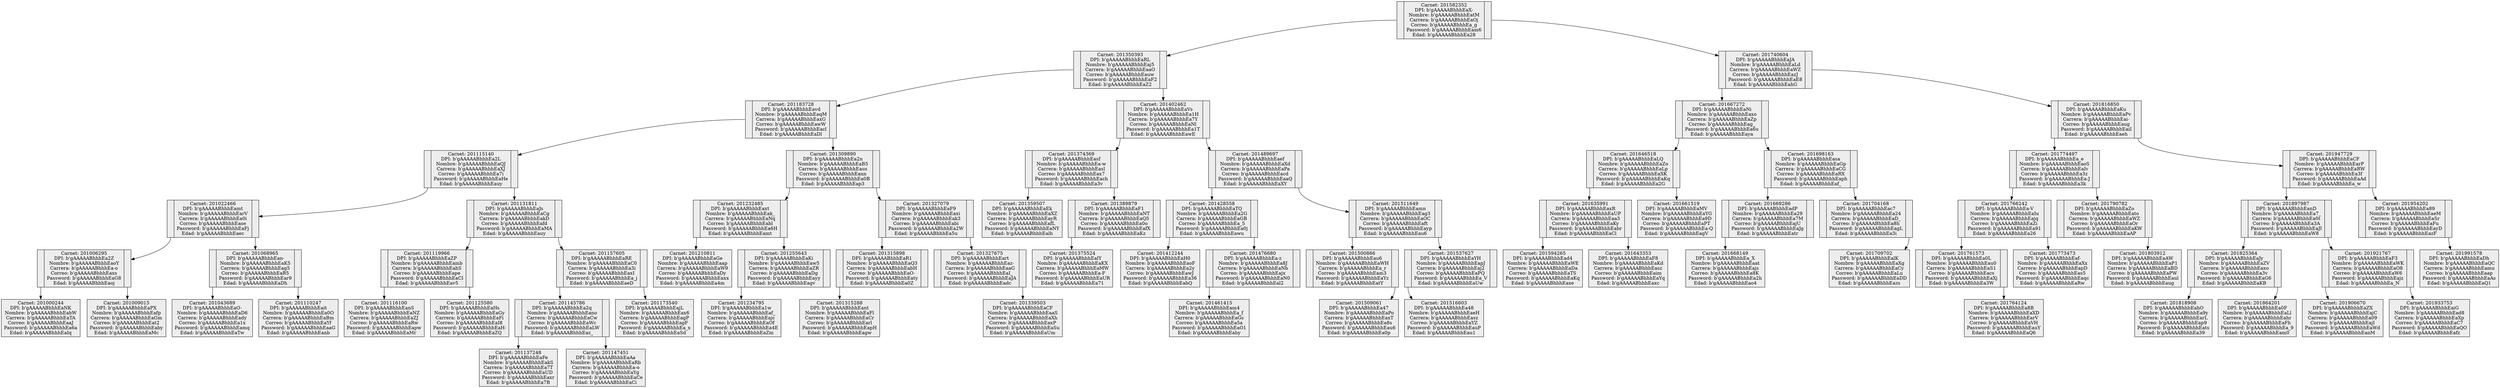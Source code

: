 digraph ThreeEncrypt {
rankdir=TB;
node [shape = record, color=black , style=filled, fillcolor=gray93];
Node201582352[label ="<C0>|Carnet: 201582352\nDPI: b'gAAAAABhhhEaX-\nNombre: b'gAAAAABhhhEatM\nCarrera: b'gAAAAABhhhEaOj\nCorreo: b'gAAAAABhhhEa_g\nPassword: b'gAAAAABhhhEam6\nEdad: b'gAAAAABhhhEa28|<C1>"];
 Node201350393[label ="<C0>|Carnet: 201350393\nDPI: b'gAAAAABhhhEaRL\nNombre: b'gAAAAABhhhEaj5\nCarrera: b'gAAAAABhhhEaaO\nCorreo: b'gAAAAABhhhEauw\nPassword: b'gAAAAABhhhEaF2\nEdad: b'gAAAAABhhhEaZ2|<C1>"];
 Node201183728[label ="<C0>|Carnet: 201183728\nDPI: b'gAAAAABhhhEavd\nNombre: b'gAAAAABhhhEaqM\nCarrera: b'gAAAAABhhhEaxG\nCorreo: b'gAAAAABhhhEawW\nPassword: b'gAAAAABhhhEacl\nEdad: b'gAAAAABhhhEaDl|<C1>"];
 Node201115140[label ="<C0>|Carnet: 201115140\nDPI: b'gAAAAABhhhEa2L\nNombre: b'gAAAAABhhhEaQJ\nCarrera: b'gAAAAABhhhEaXJ\nCorreo: b'gAAAAABhhhEa7i\nPassword: b'gAAAAABhhhEaHe\nEdad: b'gAAAAABhhhEauy|<C1>"];
 Node201022466[label ="<C0>|Carnet: 201022466\nDPI: b'gAAAAABhhhEamt\nNombre: b'gAAAAABhhhEarV\nCarrera: b'gAAAAABhhhEa0i\nCorreo: b'gAAAAABhhhEase\nPassword: b'gAAAAABhhhEaFj\nEdad: b'gAAAAABhhhEaec|<C1>"];
 Node201006295[label ="<C0>|Carnet: 201006295\nDPI: b'gAAAAABhhhEa2Z\nNombre: b'gAAAAABhhhEaoY\nCarrera: b'gAAAAABhhhEa-o\nCorreo: b'gAAAAABhhhEaxs\nPassword: b'gAAAAABhhhEaG8\nEdad: b'gAAAAABhhhEaoj|<C1>"];
 Node201000244[label="Carnet: 201000244\nDPI: b'gAAAAABhhhEaNK\nNombre: b'gAAAAABhhhEabW\nCarrera: b'gAAAAABhhhEaTA\nCorreo: b'gAAAAABhhhEaaJ\nPassword: b'gAAAAABhhhEa6a\nEdad: b'gAAAAABhhhEaIq"];
Node201006295:C0->Node201000244
Node201009015[label="Carnet: 201009015\nDPI: b'gAAAAABhhhEaPX\nNombre: b'gAAAAABhhhEafp\nCarrera: b'gAAAAABhhhEaGm\nCorreo: b'gAAAAABhhhEat2\nPassword: b'gAAAAABhhhEaby\nEdad: b'gAAAAABhhhEaMc"];
Node201006295:C1->Node201009015
Node201022466:C0->Node201006295
Node201068965[label ="<C0>|Carnet: 201068965\nDPI: b'gAAAAABhhhEan-\nNombre: b'gAAAAABhhhEaK5\nCarrera: b'gAAAAABhhhEag5\nCorreo: b'gAAAAABhhhEaR5\nPassword: b'gAAAAABhhhEar9\nEdad: b'gAAAAABhhhEaDh|<C1>"];
 Node201043689[label="Carnet: 201043689\nDPI: b'gAAAAABhhhEaO-\nNombre: b'gAAAAABhhhEaD6\nCarrera: b'gAAAAABhhhEady\nCorreo: b'gAAAAABhhhEa1x\nPassword: b'gAAAAABhhhEamq\nEdad: b'gAAAAABhhhEaTw"];
Node201068965:C0->Node201043689
Node201110247[label="Carnet: 201110247\nDPI: b'gAAAAABhhhEait\nNombre: b'gAAAAABhhhEa0O\nCarrera: b'gAAAAABhhhEaBm\nCorreo: b'gAAAAABhhhEaYf\nPassword: b'gAAAAABhhhEaaG\nEdad: b'gAAAAABhhhEanb"];
Node201068965:C1->Node201110247
Node201022466:C1->Node201068965
Node201115140:C0->Node201022466
Node201131811[label ="<C0>|Carnet: 201131811\nDPI: b'gAAAAABhhhEaJs\nNombre: b'gAAAAABhhhEaCg\nCarrera: b'gAAAAABhhhEakD\nCorreo: b'gAAAAABhhhEafd\nPassword: b'gAAAAABhhhEaMA\nEdad: b'gAAAAABhhhEauy|<C1>"];
 Node201119966[label ="<C0>|Carnet: 201119966\nDPI: b'gAAAAABhhhEaZP\nNombre: b'gAAAAABhhhEamb\nCarrera: b'gAAAAABhhhEahS\nCorreo: b'gAAAAABhhhEape\nPassword: b'gAAAAABhhhEaCI\nEdad: b'gAAAAABhhhEav5|<C1>"];
 Node201116100[label="Carnet: 201116100\nDPI: b'gAAAAABhhhEanS\nNombre: b'gAAAAABhhhEaNZ\nCarrera: b'gAAAAABhhhEaZJ\nCorreo: b'gAAAAABhhhEaRw\nPassword: b'gAAAAABhhhEapw\nEdad: b'gAAAAABhhhEaMr"];
Node201119966:C0->Node201116100
Node201125580[label="Carnet: 201125580\nDPI: b'gAAAAABhhhEaHs\nNombre: b'gAAAAABhhhEaGy\nCarrera: b'gAAAAABhhhEaFi\nCorreo: b'gAAAAABhhhEaI8\nPassword: b'gAAAAABhhhEaH-\nEdad: b'gAAAAABhhhEaZQ"];
Node201119966:C1->Node201125580
Node201131811:C0->Node201119966
Node201157605[label ="<C0>|Carnet: 201157605\nDPI: b'gAAAAABhhhEaRE\nNombre: b'gAAAAABhhhEaC0\nCarrera: b'gAAAAABhhhEa3i\nCorreo: b'gAAAAABhhhEaxI\nPassword: b'gAAAAABhhhEa_j\nEdad: b'gAAAAABhhhEaeD|<C1>"];
 Node201145786[label ="<C0>|Carnet: 201145786\nDPI: b'gAAAAABhhhEa2q\nNombre: b'gAAAAABhhhEano\nCarrera: b'gAAAAABhhhEaCw\nCorreo: b'gAAAAABhhhEaWc\nPassword: b'gAAAAABhhhEaLW\nEdad: b'gAAAAABhhhEaz_|<C1>"];
 Node201137248[label="Carnet: 201137248\nDPI: b'gAAAAABhhhEaFe\nNombre: b'gAAAAABhhhEakS\nCarrera: b'gAAAAABhhhEa7T\nCorreo: b'gAAAAABhhhEaUD\nPassword: b'gAAAAABhhhEaxr\nEdad: b'gAAAAABhhhEa7B"];
Node201145786:C0->Node201137248
Node201147451[label="Carnet: 201147451\nDPI: b'gAAAAABhhhEaAa\nNombre: b'gAAAAABhhhEaRb\nCarrera: b'gAAAAABhhhEa-o\nCorreo: b'gAAAAABhhhEaYg\nPassword: b'gAAAAABhhhEaCe\nEdad: b'gAAAAABhhhEaCi"];
Node201145786:C1->Node201147451
Node201157605:C0->Node201145786
Node201173540[label="Carnet: 201173540\nDPI: b'gAAAAABhhhEajL\nNombre: b'gAAAAABhhhEax6\nCarrera: b'gAAAAABhhhEagP\nCorreo: b'gAAAAABhhhEagF\nPassword: b'gAAAAABhhhEa_x\nEdad: b'gAAAAABhhhEaSd"];
Node201157605:C1->Node201173540
Node201131811:C1->Node201157605
Node201115140:C1->Node201131811
Node201183728:C0->Node201115140
Node201309890[label ="<C0>|Carnet: 201309890\nDPI: b'gAAAAABhhhEa2n\nNombre: b'gAAAAABhhhEaB5\nCarrera: b'gAAAAABhhhEaus\nCorreo: b'gAAAAABhhhEann\nPassword: b'gAAAAABhhhEa0B\nEdad: b'gAAAAABhhhEap3|<C1>"];
 Node201232485[label ="<C0>|Carnet: 201232485\nDPI: b'gAAAAABhhhEaxt\nNombre: b'gAAAAABhhhEak_\nCarrera: b'gAAAAABhhhEaNq\nCorreo: b'gAAAAABhhhEabl\nPassword: b'gAAAAABhhhEa6H\nEdad: b'gAAAAABhhhEamt|<C1>"];
 Node201210811[label="Carnet: 201210811\nDPI: b'gAAAAABhhhEaGe\nNombre: b'gAAAAABhhhEaap\nCarrera: b'gAAAAABhhhEaW9\nCorreo: b'gAAAAABhhhEaDy\nPassword: b'gAAAAABhhhEaxx\nEdad: b'gAAAAABhhhEa4m"];
Node201232485:C0->Node201210811
Node201255643[label ="<C0>|Carnet: 201255643\nDPI: b'gAAAAABhhhEaKi\nNombre: b'gAAAAABhhhEaw5\nCarrera: b'gAAAAABhhhEaZR\nCorreo: b'gAAAAABhhhEaDg\nPassword: b'gAAAAABhhhEayy\nEdad: b'gAAAAABhhhEagv|<C1>"];
 Node201234795[label="Carnet: 201234795\nDPI: b'gAAAAABhhhEa1w\nNombre: b'gAAAAABhhhEaf_\nCarrera: b'gAAAAABhhhEajc\nCorreo: b'gAAAAABhhhEaOf\nPassword: b'gAAAAABhhhEa4E\nEdad: b'gAAAAABhhhEaZm"];
Node201255643:C0->Node201234795
Node201232485:C1->Node201255643
Node201309890:C0->Node201232485
Node201327079[label ="<C0>|Carnet: 201327079\nDPI: b'gAAAAABhhhEaF9\nNombre: b'gAAAAABhhhEaxi\nCarrera: b'gAAAAABhhhEak3\nCorreo: b'gAAAAABhhhEabi\nPassword: b'gAAAAABhhhEa2W\nEdad: b'gAAAAABhhhEa5u|<C1>"];
 Node201315898[label ="<C0>|Carnet: 201315898\nDPI: b'gAAAAABhhhEaR1\nNombre: b'gAAAAABhhhEaQ3\nCarrera: b'gAAAAABhhhEabH\nCorreo: b'gAAAAABhhhEaO-\nPassword: b'gAAAAABhhhEaty\nEdad: b'gAAAAABhhhEa0Z|<C1>"];
 Node201315288[label="Carnet: 201315288\nDPI: b'gAAAAABhhhEant\nNombre: b'gAAAAABhhhEaFl\nCarrera: b'gAAAAABhhhEaCr\nCorreo: b'gAAAAABhhhEarl\nPassword: b'gAAAAABhhhEapH\nEdad: b'gAAAAABhhhEagw"];
Node201315898:C0->Node201315288
Node201327079:C0->Node201315898
Node201327675[label ="<C0>|Carnet: 201327675\nDPI: b'gAAAAABhhhEart\nNombre: b'gAAAAABhhhEaz-\nCarrera: b'gAAAAABhhhEaaG\nCorreo: b'gAAAAABhhhEaI_\nPassword: b'gAAAAABhhhEaJA\nEdad: b'gAAAAABhhhEadc|<C1>"];
 Node201339503[label="Carnet: 201339503\nDPI: b'gAAAAABhhhEaCF\nNombre: b'gAAAAABhhhEaaS\nCarrera: b'gAAAAABhhhEaXh\nCorreo: b'gAAAAABhhhEaxP\nPassword: b'gAAAAABhhhEaSu\nEdad: b'gAAAAABhhhEaUm"];
Node201327675:C1->Node201339503
Node201327079:C1->Node201327675
Node201309890:C1->Node201327079
Node201183728:C1->Node201309890
Node201350393:C0->Node201183728
Node201402462[label ="<C0>|Carnet: 201402462\nDPI: b'gAAAAABhhhEaVs\nNombre: b'gAAAAABhhhEa1H\nCarrera: b'gAAAAABhhhEa7Y\nCorreo: b'gAAAAABhhhEaNl\nPassword: b'gAAAAABhhhEa1T\nEdad: b'gAAAAABhhhEawE|<C1>"];
 Node201374369[label ="<C0>|Carnet: 201374369\nDPI: b'gAAAAABhhhEasf\nNombre: b'gAAAAABhhhEa-w\nCarrera: b'gAAAAABhhhEasl\nCorreo: b'gAAAAABhhhEax7\nPassword: b'gAAAAABhhhEach\nEdad: b'gAAAAABhhhEa3v|<C1>"];
 Node201359507[label="Carnet: 201359507\nDPI: b'gAAAAABhhhEaEk\nNombre: b'gAAAAABhhhEaXZ\nCarrera: b'gAAAAABhhhEayR\nCorreo: b'gAAAAABhhhEafL\nPassword: b'gAAAAABhhhEaNY\nEdad: b'gAAAAABhhhEalh"];
Node201374369:C0->Node201359507
Node201389879[label ="<C0>|Carnet: 201389879\nDPI: b'gAAAAABhhhEaF1\nNombre: b'gAAAAABhhhEaNT\nCarrera: b'gAAAAABhhhEaQ5\nCorreo: b'gAAAAABhhhEa0o\nPassword: b'gAAAAABhhhEafX\nEdad: b'gAAAAABhhhEaKz|<C1>"];
 Node201375524[label="Carnet: 201375524\nDPI: b'gAAAAABhhhEalY\nNombre: b'gAAAAABhhhEaKX\nCarrera: b'gAAAAABhhhEaMW\nCorreo: b'gAAAAABhhhEa-F\nPassword: b'gAAAAABhhhEaUR\nEdad: b'gAAAAABhhhEa71"];
Node201389879:C0->Node201375524
Node201374369:C1->Node201389879
Node201402462:C0->Node201374369
Node201489697[label ="<C0>|Carnet: 201489697\nDPI: b'gAAAAABhhhEaef\nNombre: b'gAAAAABhhhEaXd\nCarrera: b'gAAAAABhhhEaPa\nCorreo: b'gAAAAABhhhEacd\nPassword: b'gAAAAABhhhEaaQ\nEdad: b'gAAAAABhhhEaXY|<C1>"];
 Node201428558[label ="<C0>|Carnet: 201428558\nDPI: b'gAAAAABhhhEaTQ\nNombre: b'gAAAAABhhhEa2G\nCarrera: b'gAAAAABhhhEaGB\nCorreo: b'gAAAAABhhhEa_5\nPassword: b'gAAAAABhhhEa0j\nEdad: b'gAAAAABhhhEawu|<C1>"];
 Node201412244[label="Carnet: 201412244\nDPI: b'gAAAAABhhhEaH0\nNombre: b'gAAAAABhhhEaoF\nCarrera: b'gAAAAABhhhEa2y\nCorreo: b'gAAAAABhhhEawJ\nPassword: b'gAAAAABhhhEa36\nEdad: b'gAAAAABhhhEabQ"];
Node201428558:C0->Node201412244
Node201476680[label ="<C0>|Carnet: 201476680\nDPI: b'gAAAAABhhhEa-z\nNombre: b'gAAAAABhhhEa8J\nCarrera: b'gAAAAABhhhEaNb\nCorreo: b'gAAAAABhhhEajx\nPassword: b'gAAAAABhhhEaN0\nEdad: b'gAAAAABhhhEal2|<C1>"];
 Node201461415[label="Carnet: 201461415\nDPI: b'gAAAAABhhhEam4\nNombre: b'gAAAAABhhhEa_f\nCarrera: b'gAAAAABhhhEaGs\nCorreo: b'gAAAAABhhhEa5a\nPassword: b'gAAAAABhhhEaO1\nEdad: b'gAAAAABhhhEahy"];
Node201476680:C0->Node201461415
Node201428558:C1->Node201476680
Node201489697:C0->Node201428558
Node201511649[label ="<C0>|Carnet: 201511649\nDPI: b'gAAAAABhhhEamn\nNombre: b'gAAAAABhhhEag3\nCarrera: b'gAAAAABhhhEaOC\nCorreo: b'gAAAAABhhhEaft\nPassword: b'gAAAAABhhhEayp\nEdad: b'gAAAAABhhhEau6|<C1>"];
 Node201500866[label ="<C0>|Carnet: 201500866\nDPI: b'gAAAAABhhhEau6\nNombre: b'gAAAAABhhhEaWH\nCarrera: b'gAAAAABhhhEa_r\nCorreo: b'gAAAAABhhhEam3\nPassword: b'gAAAAABhhhEaYz\nEdad: b'gAAAAABhhhEatY|<C1>"];
 Node201509061[label="Carnet: 201509061\nDPI: b'gAAAAABhhhEa47\nNombre: b'gAAAAABhhhEaPo\nCarrera: b'gAAAAABhhhEaxT\nCorreo: b'gAAAAABhhhEa8s\nPassword: b'gAAAAABhhhEau6\nEdad: b'gAAAAABhhhEa0p"];
Node201500866:C1->Node201509061
Node201511649:C0->Node201500866
Node201537627[label ="<C0>|Carnet: 201537627\nDPI: b'gAAAAABhhhEaYH\nNombre: b'gAAAAABhhhEapJ\nCarrera: b'gAAAAABhhhEaj2\nCorreo: b'gAAAAABhhhEaPQ\nPassword: b'gAAAAABhhhEa_V\nEdad: b'gAAAAABhhhEaUw|<C1>"];
 Node201516603[label="Carnet: 201516603\nDPI: b'gAAAAABhhhEa48\nNombre: b'gAAAAABhhhEaeH\nCarrera: b'gAAAAABhhhEasz\nCorreo: b'gAAAAABhhhEaYZ\nPassword: b'gAAAAABhhhEauP\nEdad: b'gAAAAABhhhEau1"];
Node201537627:C0->Node201516603
Node201511649:C1->Node201537627
Node201489697:C1->Node201511649
Node201402462:C1->Node201489697
Node201350393:C1->Node201402462
Node201582352:C0->Node201350393
Node201740604[label ="<C0>|Carnet: 201740604\nDPI: b'gAAAAABhhhEaJA\nNombre: b'gAAAAABhhhEaLd\nCarrera: b'gAAAAABhhhEaWZ\nCorreo: b'gAAAAABhhhEazJ\nPassword: b'gAAAAABhhhEaE8\nEdad: b'gAAAAABhhhEahG|<C1>"];
 Node201667272[label ="<C0>|Carnet: 201667272\nDPI: b'gAAAAABhhhEaNi\nNombre: b'gAAAAABhhhEaxo\nCarrera: b'gAAAAABhhhEaZp\nCorreo: b'gAAAAABhhhEag_\nPassword: b'gAAAAABhhhEa6u\nEdad: b'gAAAAABhhhEaya|<C1>"];
 Node201646518[label ="<C0>|Carnet: 201646518\nDPI: b'gAAAAABhhhEaLQ\nNombre: b'gAAAAABhhhEaZo\nCarrera: b'gAAAAABhhhEaLp\nCorreo: b'gAAAAABhhhEaXK\nPassword: b'gAAAAABhhhEaKq\nEdad: b'gAAAAABhhhEa2G|<C1>"];
 Node201635991[label ="<C0>|Carnet: 201635991\nDPI: b'gAAAAABhhhEaxR\nNombre: b'gAAAAABhhhEaUP\nCarrera: b'gAAAAABhhhEaa3\nCorreo: b'gAAAAABhhhEaKy\nPassword: b'gAAAAABhhhEabr\nEdad: b'gAAAAABhhhEaCl|<C1>"];
 Node201594265[label="Carnet: 201594265\nDPI: b'gAAAAABhhhEad4\nNombre: b'gAAAAABhhhEaWE\nCarrera: b'gAAAAABhhhEaDa\nCorreo: b'gAAAAABhhhEaTS\nPassword: b'gAAAAABhhhEaKq\nEdad: b'gAAAAABhhhEaxe"];
Node201635991:C0->Node201594265
Node201643353[label="Carnet: 201643353\nDPI: b'gAAAAABhhhEaF8\nNombre: b'gAAAAABhhhEaKd\nCarrera: b'gAAAAABhhhEasz\nCorreo: b'gAAAAABhhhEaim\nPassword: b'gAAAAABhhhEaYq\nEdad: b'gAAAAABhhhEaxc"];
Node201635991:C1->Node201643353
Node201646518:C0->Node201635991
Node201661519[label="Carnet: 201661519\nDPI: b'gAAAAABhhhEaMV\nNombre: b'gAAAAABhhhEaYG\nCarrera: b'gAAAAABhhhEa9D\nCorreo: b'gAAAAABhhhEaPT\nPassword: b'gAAAAABhhhEa-Q\nEdad: b'gAAAAABhhhEagV"];
Node201646518:C1->Node201661519
Node201667272:C0->Node201646518
Node201698163[label ="<C0>|Carnet: 201698163\nDPI: b'gAAAAABhhhEasa\nNombre: b'gAAAAABhhhEaGp\nCarrera: b'gAAAAABhhhEaCG\nCorreo: b'gAAAAABhhhEaRX\nPassword: b'gAAAAABhhhEaph\nEdad: b'gAAAAABhhhEaf_|<C1>"];
 Node201669286[label ="<C0>|Carnet: 201669286\nDPI: b'gAAAAABhhhEadP\nNombre: b'gAAAAABhhhEa29\nCarrera: b'gAAAAABhhhEa7M\nCorreo: b'gAAAAABhhhEajU\nPassword: b'gAAAAABhhhEaJg\nEdad: b'gAAAAABhhhEatr|<C1>"];
 Node201668149[label="Carnet: 201668149\nDPI: b'gAAAAABhhhEa_X\nNombre: b'gAAAAABhhhEaat\nCarrera: b'gAAAAABhhhEajs\nCorreo: b'gAAAAABhhhEa8K\nPassword: b'gAAAAABhhhEa2h\nEdad: b'gAAAAABhhhEao4"];
Node201669286:C0->Node201668149
Node201698163:C0->Node201669286
Node201704168[label ="<C0>|Carnet: 201704168\nDPI: b'gAAAAABhhhEac7\nNombre: b'gAAAAABhhhEa24\nCarrera: b'gAAAAABhhhEaD_\nCorreo: b'gAAAAABhhhEa8h\nPassword: b'gAAAAABhhhEagL\nEdad: b'gAAAAABhhhEa3i|<C1>"];
 Node201709702[label="Carnet: 201709702\nDPI: b'gAAAAABhhhEalK\nNombre: b'gAAAAABhhhEaXg\nCarrera: b'gAAAAABhhhEaCy\nCorreo: b'gAAAAABhhhEaLu\nPassword: b'gAAAAABhhhEaDD\nEdad: b'gAAAAABhhhEazs"];
Node201704168:C1->Node201709702
Node201698163:C1->Node201704168
Node201667272:C1->Node201698163
Node201740604:C0->Node201667272
Node201816850[label ="<C0>|Carnet: 201816850\nDPI: b'gAAAAABhhhEaKu\nNombre: b'gAAAAABhhhEaPv\nCarrera: b'gAAAAABhhhEai-\nCorreo: b'gAAAAABhhhEaug\nPassword: b'gAAAAABhhhEaiI\nEdad: b'gAAAAABhhhEaeh|<C1>"];
 Node201774497[label ="<C0>|Carnet: 201774497\nDPI: b'gAAAAABhhhEa_e\nNombre: b'gAAAAABhhhEaoS\nCarrera: b'gAAAAABhhhEaIv\nCorreo: b'gAAAAABhhhEa3z\nPassword: b'gAAAAABhhhEa-J\nEdad: b'gAAAAABhhhEa3k|<C1>"];
 Node201766242[label ="<C0>|Carnet: 201766242\nDPI: b'gAAAAABhhhEa-V\nNombre: b'gAAAAABhhhEaIu\nCarrera: b'gAAAAABhhhEajq\nCorreo: b'gAAAAABhhhEaZi\nPassword: b'gAAAAABhhhEa91\nEdad: b'gAAAAABhhhEa26|<C1>"];
 Node201761573[label ="<C0>|Carnet: 201761573\nDPI: b'gAAAAABhhhEa0L\nNombre: b'gAAAAABhhhEau0\nCarrera: b'gAAAAABhhhEaS1\nCorreo: b'gAAAAABhhhEacs\nPassword: b'gAAAAABhhhEaXj\nEdad: b'gAAAAABhhhEa3W|<C1>"];
 Node201764124[label="Carnet: 201764124\nDPI: b'gAAAAABhhhEa8B\nNombre: b'gAAAAABhhhEaXD\nCarrera: b'gAAAAABhhhEarV\nCorreo: b'gAAAAABhhhEaVH\nPassword: b'gAAAAABhhhEauY\nEdad: b'gAAAAABhhhEaQ6"];
Node201761573:C1->Node201764124
Node201766242:C0->Node201761573
Node201773473[label="Carnet: 201773473\nDPI: b'gAAAAABhhhEaf-\nNombre: b'gAAAAABhhhEaXx\nCarrera: b'gAAAAABhhhEapD\nCorreo: b'gAAAAABhhhEas5\nPassword: b'gAAAAABhhhEaqc\nEdad: b'gAAAAABhhhEaRw"];
Node201766242:C1->Node201773473
Node201774497:C0->Node201766242
Node201790782[label ="<C0>|Carnet: 201790782\nDPI: b'gAAAAABhhhEaZo\nNombre: b'gAAAAABhhhEato\nCarrera: b'gAAAAABhhhEaWZ\nCorreo: b'gAAAAABhhhEaOr\nPassword: b'gAAAAABhhhEaKW\nEdad: b'gAAAAABhhhEaAP|<C1>"];
 Node201803912[label="Carnet: 201803912\nDPI: b'gAAAAABhhhEaAW\nNombre: b'gAAAAABhhhEaP1\nCarrera: b'gAAAAABhhhEaBD\nCorreo: b'gAAAAABhhhEaPW\nPassword: b'gAAAAABhhhEaul\nEdad: b'gAAAAABhhhEaug"];
Node201790782:C1->Node201803912
Node201774497:C1->Node201790782
Node201816850:C0->Node201774497
Node201947729[label ="<C0>|Carnet: 201947729\nDPI: b'gAAAAABhhhEaCF\nNombre: b'gAAAAABhhhEarP\nCarrera: b'gAAAAABhhhEaRW\nCorreo: b'gAAAAABhhhEa3f\nPassword: b'gAAAAABhhhEaAd\nEdad: b'gAAAAABhhhEa_w|<C1>"];
 Node201897987[label ="<C0>|Carnet: 201897987\nDPI: b'gAAAAABhhhEanD\nNombre: b'gAAAAABhhhEa7_\nCarrera: b'gAAAAABhhhEa0t\nCorreo: b'gAAAAABhhhEa3A\nPassword: b'gAAAAABhhhEaJI\nEdad: b'gAAAAABhhhEaW8|<C1>"];
 Node201825364[label ="<C0>|Carnet: 201825364\nDPI: b'gAAAAABhhhEaJy\nNombre: b'gAAAAABhhhEaZV\nCarrera: b'gAAAAABhhhEaxo\nCorreo: b'gAAAAABhhhEa3v\nPassword: b'gAAAAABhhhEaG6\nEdad: b'gAAAAABhhhEaKB|<C1>"];
 Node201818908[label="Carnet: 201818908\nDPI: b'gAAAAABhhhEahO\nNombre: b'gAAAAABhhhEa9y\nCarrera: b'gAAAAABhhhEarL\nCorreo: b'gAAAAABhhhEap9\nPassword: b'gAAAAABhhhEats\nEdad: b'gAAAAABhhhEa39"];
Node201825364:C0->Node201818908
Node201864201[label="Carnet: 201864201\nDPI: b'gAAAAABhhhEa0F\nNombre: b'gAAAAABhhhEaLl\nCarrera: b'gAAAAABhhhEahr\nCorreo: b'gAAAAABhhhEaFh\nPassword: b'gAAAAABhhhEa_9\nEdad: b'gAAAAABhhhEam0"];
Node201825364:C1->Node201864201
Node201897987:C0->Node201825364
Node201921767[label ="<C0>|Carnet: 201921767\nDPI: b'gAAAAABhhhEaF3\nNombre: b'gAAAAABhhhEaWK\nCarrera: b'gAAAAABhhhEaO8\nCorreo: b'gAAAAABhhhEaW6\nPassword: b'gAAAAABhhhEajz\nEdad: b'gAAAAABhhhEa_N|<C1>"];
 Node201906670[label="Carnet: 201906670\nDPI: b'gAAAAABhhhEaZX\nNombre: b'gAAAAABhhhEajC\nCarrera: b'gAAAAABhhhEa09\nCorreo: b'gAAAAABhhhEajI\nPassword: b'gAAAAABhhhEaWd\nEdad: b'gAAAAABhhhEanM"];
Node201921767:C0->Node201906670
Node201933753[label="Carnet: 201933753\nDPI: b'gAAAAABhhhEaiG\nNombre: b'gAAAAABhhhEad8\nCarrera: b'gAAAAABhhhEaXp\nCorreo: b'gAAAAABhhhEaC7\nPassword: b'gAAAAABhhhEaQO\nEdad: b'gAAAAABhhhEafz"];
Node201921767:C1->Node201933753
Node201897987:C1->Node201921767
Node201947729:C0->Node201897987
Node201954202[label ="<C0>|Carnet: 201954202\nDPI: b'gAAAAABhhhEa89\nNombre: b'gAAAAABhhhEaeM\nCarrera: b'gAAAAABhhhEaSr\nCorreo: b'gAAAAABhhhEaFu\nPassword: b'gAAAAABhhhEayD\nEdad: b'gAAAAABhhhEazF|<C1>"];
 Node201991578[label="Carnet: 201991578\nDPI: b'gAAAAABhhhEaDh\nNombre: b'gAAAAABhhhEaQC\nCarrera: b'gAAAAABhhhEamu\nCorreo: b'gAAAAABhhhEaap\nPassword: b'gAAAAABhhhEaAs\nEdad: b'gAAAAABhhhEaQ1"];
Node201954202:C1->Node201991578
Node201947729:C1->Node201954202
Node201816850:C1->Node201947729
Node201740604:C1->Node201816850
Node201582352:C1->Node201740604

}